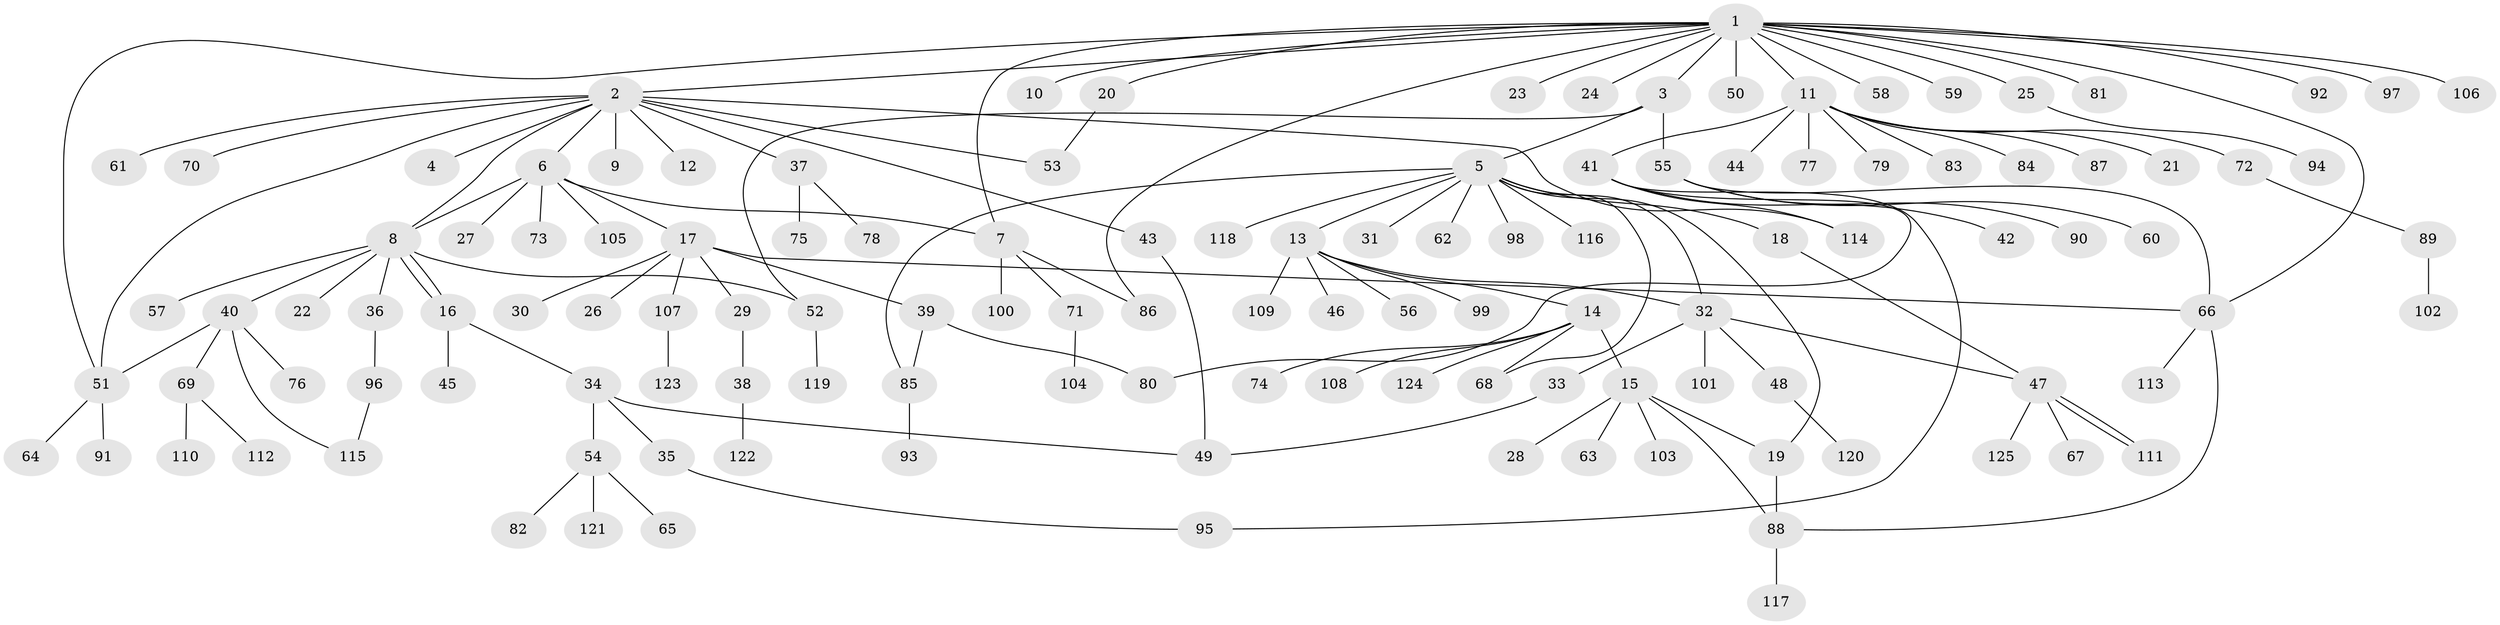 // coarse degree distribution, {11: 0.013157894736842105, 1: 0.5, 4: 0.10526315789473684, 17: 0.013157894736842105, 2: 0.18421052631578946, 5: 0.06578947368421052, 3: 0.07894736842105263, 6: 0.013157894736842105, 9: 0.013157894736842105, 10: 0.013157894736842105}
// Generated by graph-tools (version 1.1) at 2025/36/03/04/25 23:36:48]
// undirected, 125 vertices, 148 edges
graph export_dot {
  node [color=gray90,style=filled];
  1;
  2;
  3;
  4;
  5;
  6;
  7;
  8;
  9;
  10;
  11;
  12;
  13;
  14;
  15;
  16;
  17;
  18;
  19;
  20;
  21;
  22;
  23;
  24;
  25;
  26;
  27;
  28;
  29;
  30;
  31;
  32;
  33;
  34;
  35;
  36;
  37;
  38;
  39;
  40;
  41;
  42;
  43;
  44;
  45;
  46;
  47;
  48;
  49;
  50;
  51;
  52;
  53;
  54;
  55;
  56;
  57;
  58;
  59;
  60;
  61;
  62;
  63;
  64;
  65;
  66;
  67;
  68;
  69;
  70;
  71;
  72;
  73;
  74;
  75;
  76;
  77;
  78;
  79;
  80;
  81;
  82;
  83;
  84;
  85;
  86;
  87;
  88;
  89;
  90;
  91;
  92;
  93;
  94;
  95;
  96;
  97;
  98;
  99;
  100;
  101;
  102;
  103;
  104;
  105;
  106;
  107;
  108;
  109;
  110;
  111;
  112;
  113;
  114;
  115;
  116;
  117;
  118;
  119;
  120;
  121;
  122;
  123;
  124;
  125;
  1 -- 2;
  1 -- 3;
  1 -- 7;
  1 -- 10;
  1 -- 11;
  1 -- 20;
  1 -- 23;
  1 -- 24;
  1 -- 25;
  1 -- 50;
  1 -- 51;
  1 -- 58;
  1 -- 59;
  1 -- 66;
  1 -- 81;
  1 -- 86;
  1 -- 92;
  1 -- 97;
  1 -- 106;
  2 -- 4;
  2 -- 6;
  2 -- 8;
  2 -- 9;
  2 -- 12;
  2 -- 37;
  2 -- 43;
  2 -- 51;
  2 -- 53;
  2 -- 61;
  2 -- 70;
  2 -- 114;
  3 -- 5;
  3 -- 52;
  3 -- 55;
  5 -- 13;
  5 -- 18;
  5 -- 19;
  5 -- 31;
  5 -- 32;
  5 -- 62;
  5 -- 68;
  5 -- 85;
  5 -- 98;
  5 -- 116;
  5 -- 118;
  6 -- 7;
  6 -- 8;
  6 -- 17;
  6 -- 27;
  6 -- 73;
  6 -- 105;
  7 -- 71;
  7 -- 86;
  7 -- 100;
  8 -- 16;
  8 -- 16;
  8 -- 22;
  8 -- 36;
  8 -- 40;
  8 -- 52;
  8 -- 57;
  11 -- 21;
  11 -- 41;
  11 -- 44;
  11 -- 72;
  11 -- 77;
  11 -- 79;
  11 -- 83;
  11 -- 84;
  11 -- 87;
  13 -- 14;
  13 -- 32;
  13 -- 46;
  13 -- 56;
  13 -- 99;
  13 -- 109;
  14 -- 15;
  14 -- 68;
  14 -- 74;
  14 -- 108;
  14 -- 124;
  15 -- 19;
  15 -- 28;
  15 -- 63;
  15 -- 88;
  15 -- 103;
  16 -- 34;
  16 -- 45;
  17 -- 26;
  17 -- 29;
  17 -- 30;
  17 -- 39;
  17 -- 66;
  17 -- 107;
  18 -- 47;
  19 -- 88;
  20 -- 53;
  25 -- 94;
  29 -- 38;
  32 -- 33;
  32 -- 47;
  32 -- 48;
  32 -- 101;
  33 -- 49;
  34 -- 35;
  34 -- 49;
  34 -- 54;
  35 -- 95;
  36 -- 96;
  37 -- 75;
  37 -- 78;
  38 -- 122;
  39 -- 80;
  39 -- 85;
  40 -- 51;
  40 -- 69;
  40 -- 76;
  40 -- 115;
  41 -- 42;
  41 -- 80;
  41 -- 95;
  41 -- 114;
  43 -- 49;
  47 -- 67;
  47 -- 111;
  47 -- 111;
  47 -- 125;
  48 -- 120;
  51 -- 64;
  51 -- 91;
  52 -- 119;
  54 -- 65;
  54 -- 82;
  54 -- 121;
  55 -- 60;
  55 -- 66;
  55 -- 90;
  66 -- 88;
  66 -- 113;
  69 -- 110;
  69 -- 112;
  71 -- 104;
  72 -- 89;
  85 -- 93;
  88 -- 117;
  89 -- 102;
  96 -- 115;
  107 -- 123;
}
